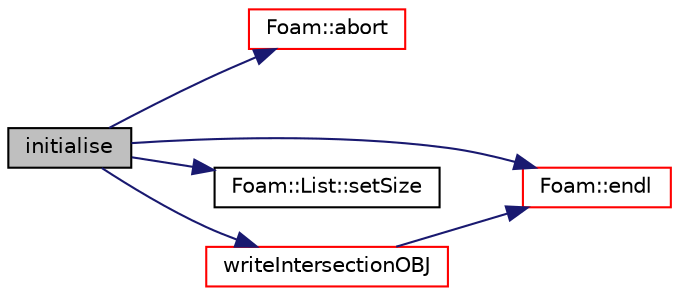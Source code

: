 digraph "initialise"
{
  bgcolor="transparent";
  edge [fontname="Helvetica",fontsize="10",labelfontname="Helvetica",labelfontsize="10"];
  node [fontname="Helvetica",fontsize="10",shape=record];
  rankdir="LR";
  Node65 [label="initialise",height=0.2,width=0.4,color="black", fillcolor="grey75", style="filled", fontcolor="black"];
  Node65 -> Node66 [color="midnightblue",fontsize="10",style="solid",fontname="Helvetica"];
  Node66 [label="Foam::abort",height=0.2,width=0.4,color="red",URL="$a21851.html#a447107a607d03e417307c203fa5fb44b"];
  Node65 -> Node81 [color="midnightblue",fontsize="10",style="solid",fontname="Helvetica"];
  Node81 [label="Foam::endl",height=0.2,width=0.4,color="red",URL="$a21851.html#a2db8fe02a0d3909e9351bb4275b23ce4",tooltip="Add newline and flush stream. "];
  Node65 -> Node111 [color="midnightblue",fontsize="10",style="solid",fontname="Helvetica"];
  Node111 [label="Foam::List::setSize",height=0.2,width=0.4,color="black",URL="$a26833.html#aedb985ffeaf1bdbfeccc2a8730405703",tooltip="Reset size of List. "];
  Node65 -> Node112 [color="midnightblue",fontsize="10",style="solid",fontname="Helvetica"];
  Node112 [label="writeIntersectionOBJ",height=0.2,width=0.4,color="red",URL="$a26001.html#a87ddcf98d72f63147f530c0366f594c0",tooltip="Write triangle intersection to OBJ file. "];
  Node112 -> Node81 [color="midnightblue",fontsize="10",style="solid",fontname="Helvetica"];
}

